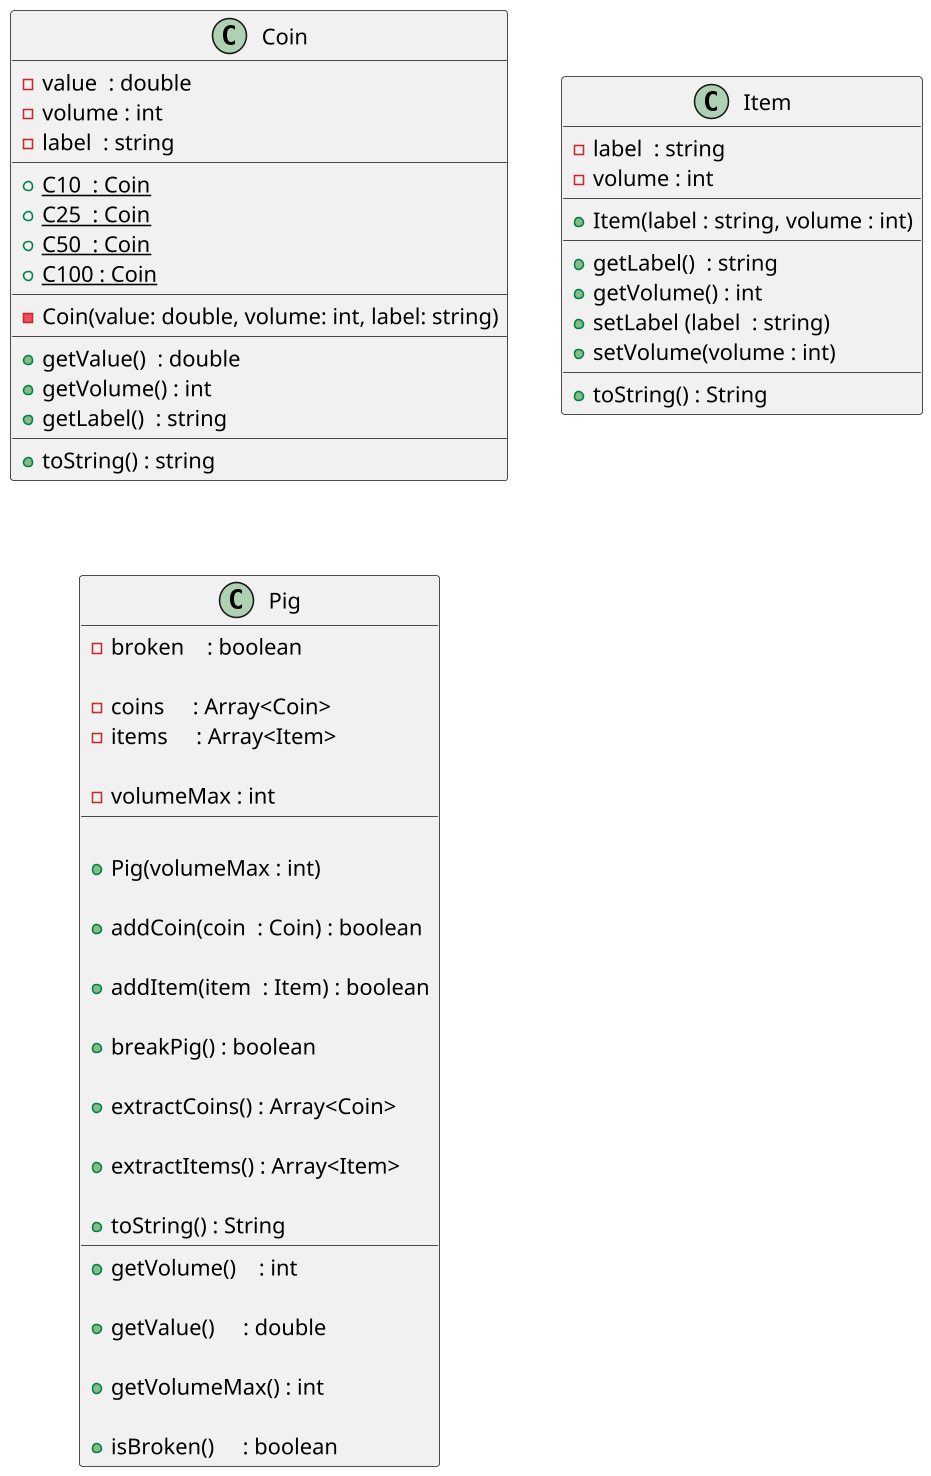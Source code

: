 
@startuml

skinparam defaultFontName "Source Code Pro"
skinparam dpi 150



class Coin {
  - value  : double
  - volume : int
  - label  : string
  __
  ' static const Coin C10; //c++
  + {static} C10  : Coin
  + {static} C25  : Coin
  + {static} C50  : Coin
  + {static} C100 : Coin
  __
  - Coin(value: double, volume: int, label: string)
  __
  + getValue()  : double
  + getVolume() : int
  + getLabel()  : string
  __
  ' retorna value:volume
  + toString() : string
}

class Item {
  - label  : string
  - volume : int
  __
  + Item(label : string, volume : int)
  __
  + getLabel()  : string
  + getVolume() : int
  + setLabel (label  : string)
  + setVolume(volume : int)
  __
  ' retorna label:volume
  + toString() : String
}

class Pig {
  - broken    : boolean

  - coins     : Array<Coin>
  - items     : Array<Item>

  - volumeMax : int
  __
  
  ' inicializa o volumeMax
  + Pig(volumeMax : int)
  
  ' se nao estiver quebrado e couber, adicione a moeda ao vetor de moedas
  + addCoin(coin  : Coin) : boolean
  
  ' se não estiver quebrado e couber, adicione o item ao vetor de itens
  + addItem(item  : Item) : boolean
  
  ' se o porco não estiver quebrado, quebre o porco
  + breakPig() : boolean
  
  ' se estiver quebrado, pegue e retorne as moedas
  ' se não estiver quebrado, retorne um vetor vazio
  + extractCoins() : Array<Coin>
  
  ' se estiver quebrado, pegue e retorne os itens
  ' se não estiver quebrado, retorne um vetor vazio
  + extractItems() : Array<Item>
  
  ' retorna uma string com uma lista de itens, valor, volume / volumeMax, 
  ' e se o porquinho está quebrado ou não
  + toString() : String
  __
  ' se estiver quebrado
    ' retorne zero
  ' se não estiver quebrado
    ' percorre o vetor de moedas e o vetor de itens somando o volume de cada um
  + getVolume()    : int

  ' percorre o vetor de moedas somando o valor de cada moeda
  + getValue()     : double

  ' retorna o volumeMax
  + getVolumeMax() : int

  ' retorna se o porquinho está quebrado ou não
  + isBroken()     : boolean
}

@enduml
